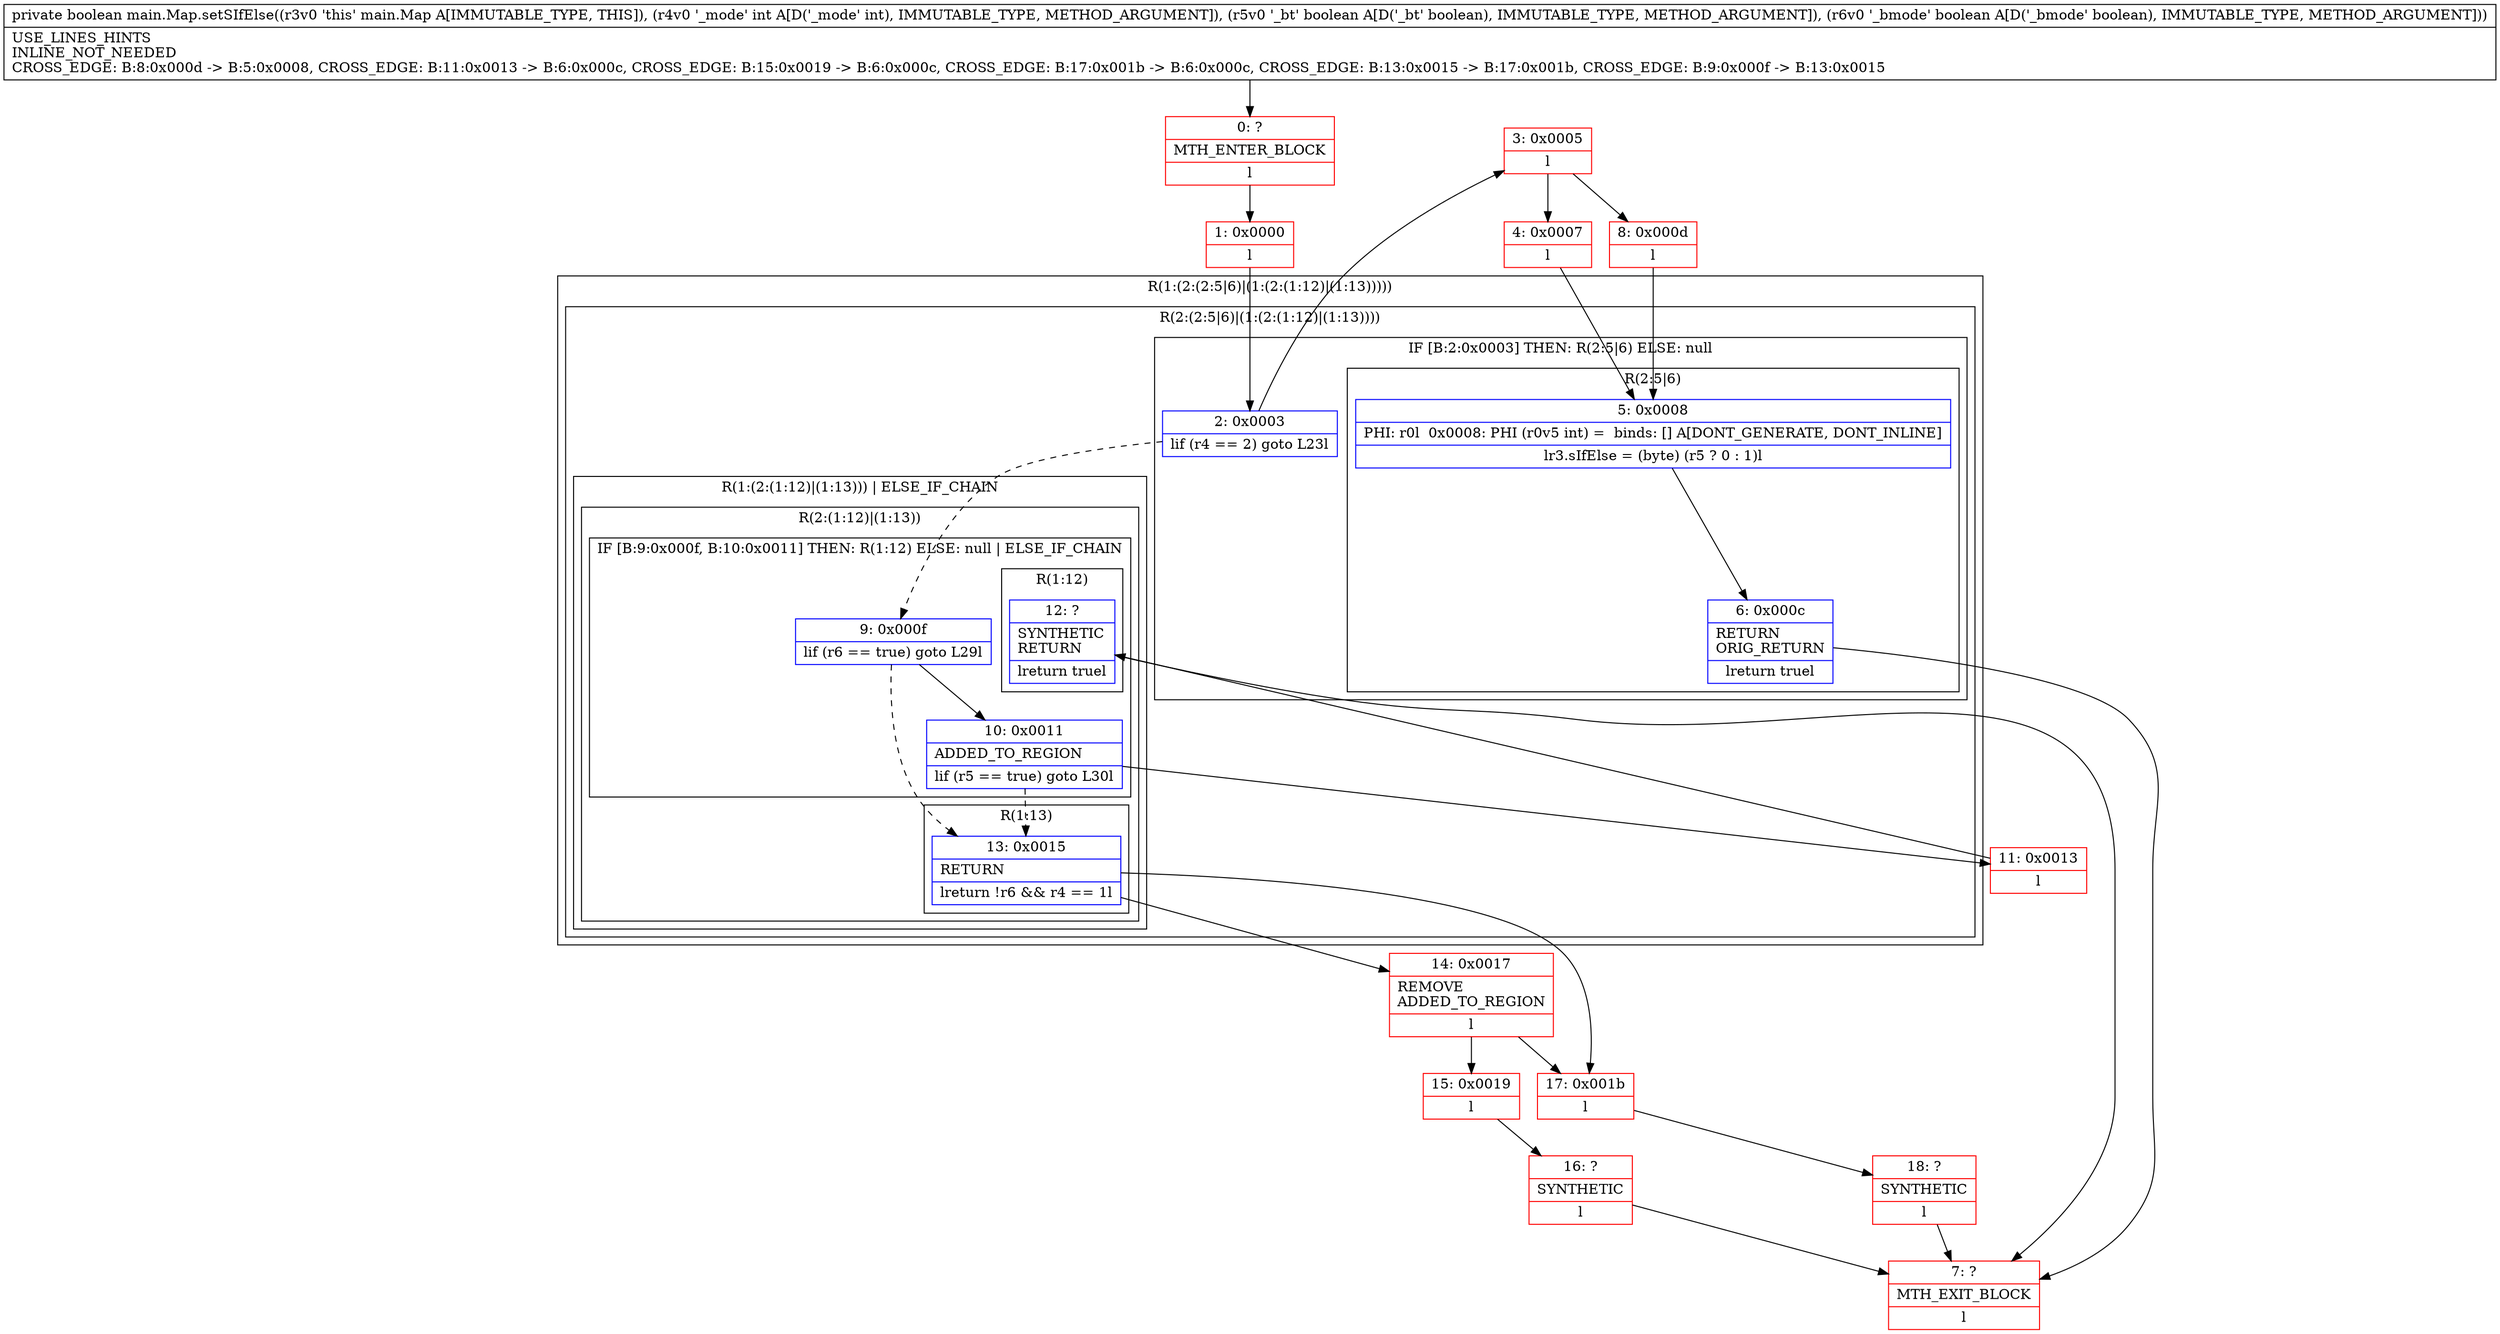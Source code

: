 digraph "CFG formain.Map.setSIfElse(IZZ)Z" {
subgraph cluster_Region_1596212153 {
label = "R(1:(2:(2:5|6)|(1:(2:(1:12)|(1:13)))))";
node [shape=record,color=blue];
subgraph cluster_Region_1412444942 {
label = "R(2:(2:5|6)|(1:(2:(1:12)|(1:13))))";
node [shape=record,color=blue];
subgraph cluster_IfRegion_1777307292 {
label = "IF [B:2:0x0003] THEN: R(2:5|6) ELSE: null";
node [shape=record,color=blue];
Node_2 [shape=record,label="{2\:\ 0x0003|lif (r4 == 2) goto L23l}"];
subgraph cluster_Region_1806175771 {
label = "R(2:5|6)";
node [shape=record,color=blue];
Node_5 [shape=record,label="{5\:\ 0x0008|PHI: r0l  0x0008: PHI (r0v5 int) =  binds: [] A[DONT_GENERATE, DONT_INLINE]\l|lr3.sIfElse = (byte) (r5 ? 0 : 1)l}"];
Node_6 [shape=record,label="{6\:\ 0x000c|RETURN\lORIG_RETURN\l|lreturn truel}"];
}
}
subgraph cluster_Region_376222044 {
label = "R(1:(2:(1:12)|(1:13))) | ELSE_IF_CHAIN\l";
node [shape=record,color=blue];
subgraph cluster_Region_1133594844 {
label = "R(2:(1:12)|(1:13))";
node [shape=record,color=blue];
subgraph cluster_IfRegion_1453303132 {
label = "IF [B:9:0x000f, B:10:0x0011] THEN: R(1:12) ELSE: null | ELSE_IF_CHAIN\l";
node [shape=record,color=blue];
Node_9 [shape=record,label="{9\:\ 0x000f|lif (r6 == true) goto L29l}"];
Node_10 [shape=record,label="{10\:\ 0x0011|ADDED_TO_REGION\l|lif (r5 == true) goto L30l}"];
subgraph cluster_Region_2104271170 {
label = "R(1:12)";
node [shape=record,color=blue];
Node_12 [shape=record,label="{12\:\ ?|SYNTHETIC\lRETURN\l|lreturn truel}"];
}
}
subgraph cluster_Region_242817506 {
label = "R(1:13)";
node [shape=record,color=blue];
Node_13 [shape=record,label="{13\:\ 0x0015|RETURN\l|lreturn !r6 && r4 == 1l}"];
}
}
}
}
}
Node_0 [shape=record,color=red,label="{0\:\ ?|MTH_ENTER_BLOCK\l|l}"];
Node_1 [shape=record,color=red,label="{1\:\ 0x0000|l}"];
Node_3 [shape=record,color=red,label="{3\:\ 0x0005|l}"];
Node_4 [shape=record,color=red,label="{4\:\ 0x0007|l}"];
Node_7 [shape=record,color=red,label="{7\:\ ?|MTH_EXIT_BLOCK\l|l}"];
Node_8 [shape=record,color=red,label="{8\:\ 0x000d|l}"];
Node_11 [shape=record,color=red,label="{11\:\ 0x0013|l}"];
Node_14 [shape=record,color=red,label="{14\:\ 0x0017|REMOVE\lADDED_TO_REGION\l|l}"];
Node_15 [shape=record,color=red,label="{15\:\ 0x0019|l}"];
Node_16 [shape=record,color=red,label="{16\:\ ?|SYNTHETIC\l|l}"];
Node_17 [shape=record,color=red,label="{17\:\ 0x001b|l}"];
Node_18 [shape=record,color=red,label="{18\:\ ?|SYNTHETIC\l|l}"];
MethodNode[shape=record,label="{private boolean main.Map.setSIfElse((r3v0 'this' main.Map A[IMMUTABLE_TYPE, THIS]), (r4v0 '_mode' int A[D('_mode' int), IMMUTABLE_TYPE, METHOD_ARGUMENT]), (r5v0 '_bt' boolean A[D('_bt' boolean), IMMUTABLE_TYPE, METHOD_ARGUMENT]), (r6v0 '_bmode' boolean A[D('_bmode' boolean), IMMUTABLE_TYPE, METHOD_ARGUMENT]))  | USE_LINES_HINTS\lINLINE_NOT_NEEDED\lCROSS_EDGE: B:8:0x000d \-\> B:5:0x0008, CROSS_EDGE: B:11:0x0013 \-\> B:6:0x000c, CROSS_EDGE: B:15:0x0019 \-\> B:6:0x000c, CROSS_EDGE: B:17:0x001b \-\> B:6:0x000c, CROSS_EDGE: B:13:0x0015 \-\> B:17:0x001b, CROSS_EDGE: B:9:0x000f \-\> B:13:0x0015\l}"];
MethodNode -> Node_0;
Node_2 -> Node_3;
Node_2 -> Node_9[style=dashed];
Node_5 -> Node_6;
Node_6 -> Node_7;
Node_9 -> Node_10;
Node_9 -> Node_13[style=dashed];
Node_10 -> Node_11;
Node_10 -> Node_13[style=dashed];
Node_12 -> Node_7;
Node_13 -> Node_14;
Node_13 -> Node_17;
Node_0 -> Node_1;
Node_1 -> Node_2;
Node_3 -> Node_4;
Node_3 -> Node_8;
Node_4 -> Node_5;
Node_8 -> Node_5;
Node_11 -> Node_12;
Node_14 -> Node_15;
Node_14 -> Node_17;
Node_15 -> Node_16;
Node_16 -> Node_7;
Node_17 -> Node_18;
Node_18 -> Node_7;
}

